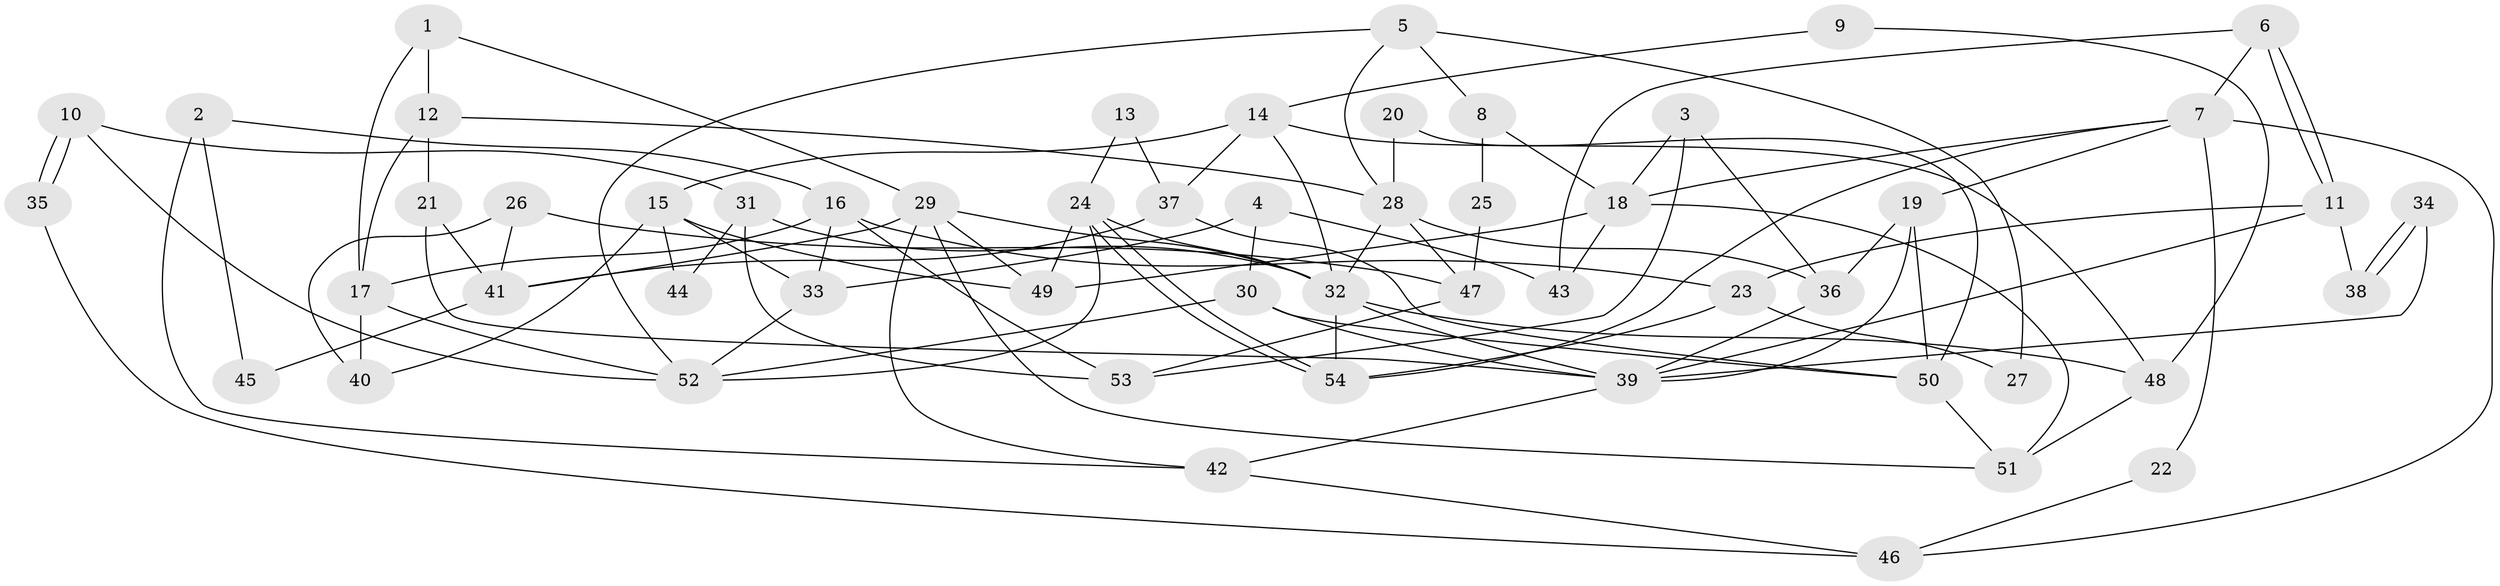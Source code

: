 // Generated by graph-tools (version 1.1) at 2025/11/02/27/25 16:11:17]
// undirected, 54 vertices, 108 edges
graph export_dot {
graph [start="1"]
  node [color=gray90,style=filled];
  1;
  2;
  3;
  4;
  5;
  6;
  7;
  8;
  9;
  10;
  11;
  12;
  13;
  14;
  15;
  16;
  17;
  18;
  19;
  20;
  21;
  22;
  23;
  24;
  25;
  26;
  27;
  28;
  29;
  30;
  31;
  32;
  33;
  34;
  35;
  36;
  37;
  38;
  39;
  40;
  41;
  42;
  43;
  44;
  45;
  46;
  47;
  48;
  49;
  50;
  51;
  52;
  53;
  54;
  1 -- 12;
  1 -- 17;
  1 -- 29;
  2 -- 16;
  2 -- 42;
  2 -- 45;
  3 -- 18;
  3 -- 36;
  3 -- 53;
  4 -- 30;
  4 -- 33;
  4 -- 43;
  5 -- 52;
  5 -- 28;
  5 -- 8;
  5 -- 27;
  6 -- 43;
  6 -- 11;
  6 -- 11;
  6 -- 7;
  7 -- 18;
  7 -- 19;
  7 -- 22;
  7 -- 46;
  7 -- 54;
  8 -- 18;
  8 -- 25;
  9 -- 14;
  9 -- 48;
  10 -- 35;
  10 -- 35;
  10 -- 31;
  10 -- 52;
  11 -- 23;
  11 -- 38;
  11 -- 39;
  12 -- 28;
  12 -- 21;
  12 -- 17;
  13 -- 24;
  13 -- 37;
  14 -- 15;
  14 -- 32;
  14 -- 37;
  14 -- 48;
  15 -- 33;
  15 -- 49;
  15 -- 40;
  15 -- 44;
  16 -- 17;
  16 -- 53;
  16 -- 23;
  16 -- 33;
  17 -- 52;
  17 -- 40;
  18 -- 51;
  18 -- 49;
  18 -- 43;
  19 -- 39;
  19 -- 36;
  19 -- 50;
  20 -- 50;
  20 -- 28;
  21 -- 41;
  21 -- 39;
  22 -- 46;
  23 -- 54;
  23 -- 27;
  24 -- 32;
  24 -- 54;
  24 -- 54;
  24 -- 49;
  24 -- 52;
  25 -- 47;
  26 -- 40;
  26 -- 41;
  26 -- 47;
  28 -- 36;
  28 -- 32;
  28 -- 47;
  29 -- 51;
  29 -- 32;
  29 -- 41;
  29 -- 42;
  29 -- 49;
  30 -- 52;
  30 -- 39;
  30 -- 50;
  31 -- 32;
  31 -- 53;
  31 -- 44;
  32 -- 54;
  32 -- 39;
  32 -- 48;
  33 -- 52;
  34 -- 38;
  34 -- 38;
  34 -- 39;
  35 -- 46;
  36 -- 39;
  37 -- 50;
  37 -- 41;
  39 -- 42;
  41 -- 45;
  42 -- 46;
  47 -- 53;
  48 -- 51;
  50 -- 51;
}
